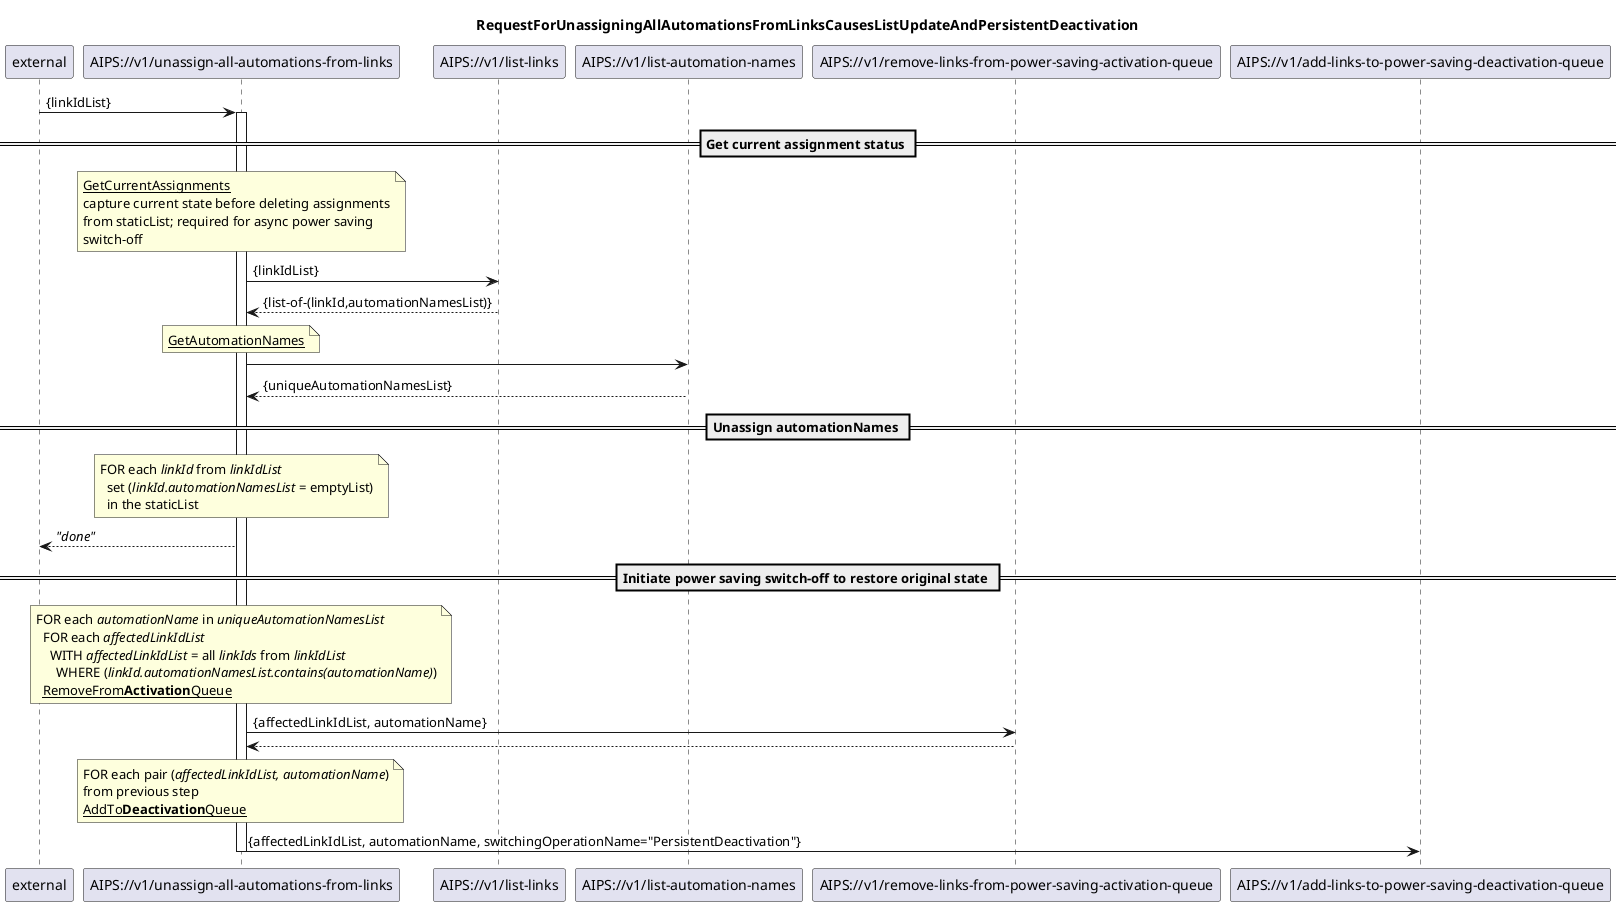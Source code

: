 @startuml 104_unassignAllAutomationsFromLinks
skinparam responseMessageBelowArrow true

title
RequestForUnassigningAllAutomationsFromLinksCausesListUpdateAndPersistentDeactivation
end title

participant "external" as requestor
participant "AIPS://v1/unassign-all-automations-from-links" as unassignAutomation
participant "AIPS://v1/list-links" as listLinks
participant "AIPS://v1/list-automation-names" as listAutomations
participant "AIPS://v1/remove-links-from-power-saving-activation-queue" as stopSimpleActivation
participant "AIPS://v1/add-links-to-power-saving-deactivation-queue" as startPersistentDeactivation

requestor -> unassignAutomation: {linkIdList}
activate unassignAutomation

== Get current assignment status ==

'get current assignments from staticList
note over unassignAutomation
  <u>GetCurrentAssignments</u>
  capture current state before deleting assignments
  from staticList; required for async power saving
  switch-off
end note
unassignAutomation -> listLinks: {linkIdList}
listLinks --> unassignAutomation: {list-of-(linkId,automationNamesList)}

'get automationNames
note over unassignAutomation
  <u>GetAutomationNames</u>
end note
unassignAutomation -> listAutomations
listAutomations --> unassignAutomation: {uniqueAutomationNamesList}

== Unassign automationNames ==

'update staticList by deleting automationNames
note over unassignAutomation
  FOR each <i>linkId</i> from <i>linkIdList</i>
    set (<i>linkId.automationNamesList</i> = emptyList)
    in the staticList
end note
unassignAutomation --> requestor: <i>"done"</i>

== Initiate power saving switch-off to restore original state ==

'stop ongoing/planned power saving (once per automationName)
note over unassignAutomation
  FOR each <i>automationName</i> in <i>uniqueAutomationNamesList</i>
    FOR each <i>affectedLinkIdList</i>
      WITH <i>affectedLinkIdList</i> = all <i>linkIds</i> from <i>linkIdList</i> 
        WHERE (<i>linkId.automationNamesList.contains(automationName)</i>)
    <u>RemoveFrom<b>Activation</b>Queue</u>
end note
unassignAutomation -> stopSimpleActivation: {affectedLinkIdList, automationName}
stopSimpleActivation --> unassignAutomation


'initiate persistentDeactivation to turn power saving off (once per automationName)
note over unassignAutomation
  FOR each pair (<i>affectedLinkIdList, automationName</i>)
  from previous step
  <u>AddTo<b>Deactivation</b>Queue</u>
end note
unassignAutomation -> startPersistentDeactivation: {affectedLinkIdList, automationName, switchingOperationName="PersistentDeactivation"}


deactivate unassignAutomation

@enduml